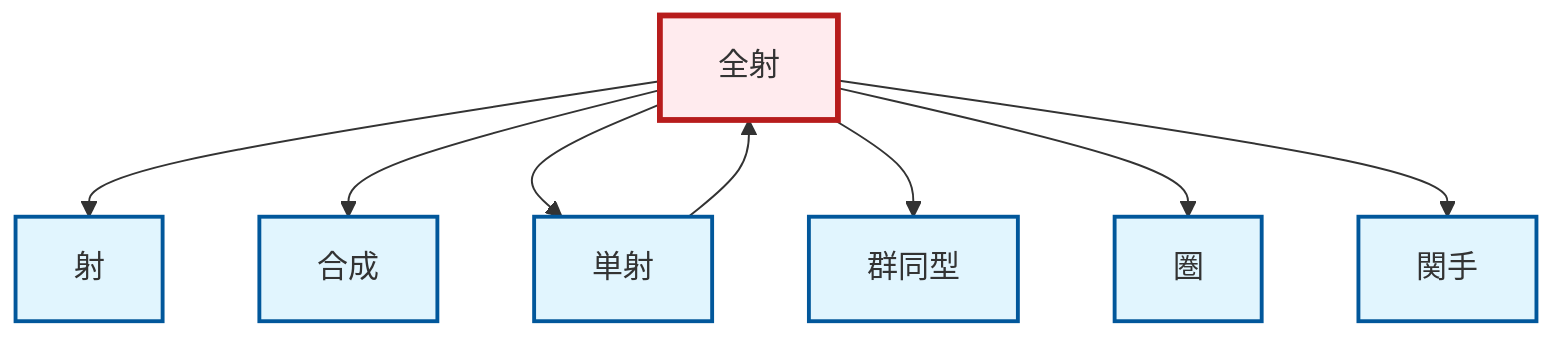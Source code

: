graph TD
    classDef definition fill:#e1f5fe,stroke:#01579b,stroke-width:2px
    classDef theorem fill:#f3e5f5,stroke:#4a148c,stroke-width:2px
    classDef axiom fill:#fff3e0,stroke:#e65100,stroke-width:2px
    classDef example fill:#e8f5e9,stroke:#1b5e20,stroke-width:2px
    classDef current fill:#ffebee,stroke:#b71c1c,stroke-width:3px
    def-morphism["射"]:::definition
    def-functor["関手"]:::definition
    def-isomorphism["群同型"]:::definition
    def-category["圏"]:::definition
    def-composition["合成"]:::definition
    def-epimorphism["全射"]:::definition
    def-monomorphism["単射"]:::definition
    def-epimorphism --> def-morphism
    def-epimorphism --> def-composition
    def-monomorphism --> def-epimorphism
    def-epimorphism --> def-monomorphism
    def-epimorphism --> def-isomorphism
    def-epimorphism --> def-category
    def-epimorphism --> def-functor
    class def-epimorphism current